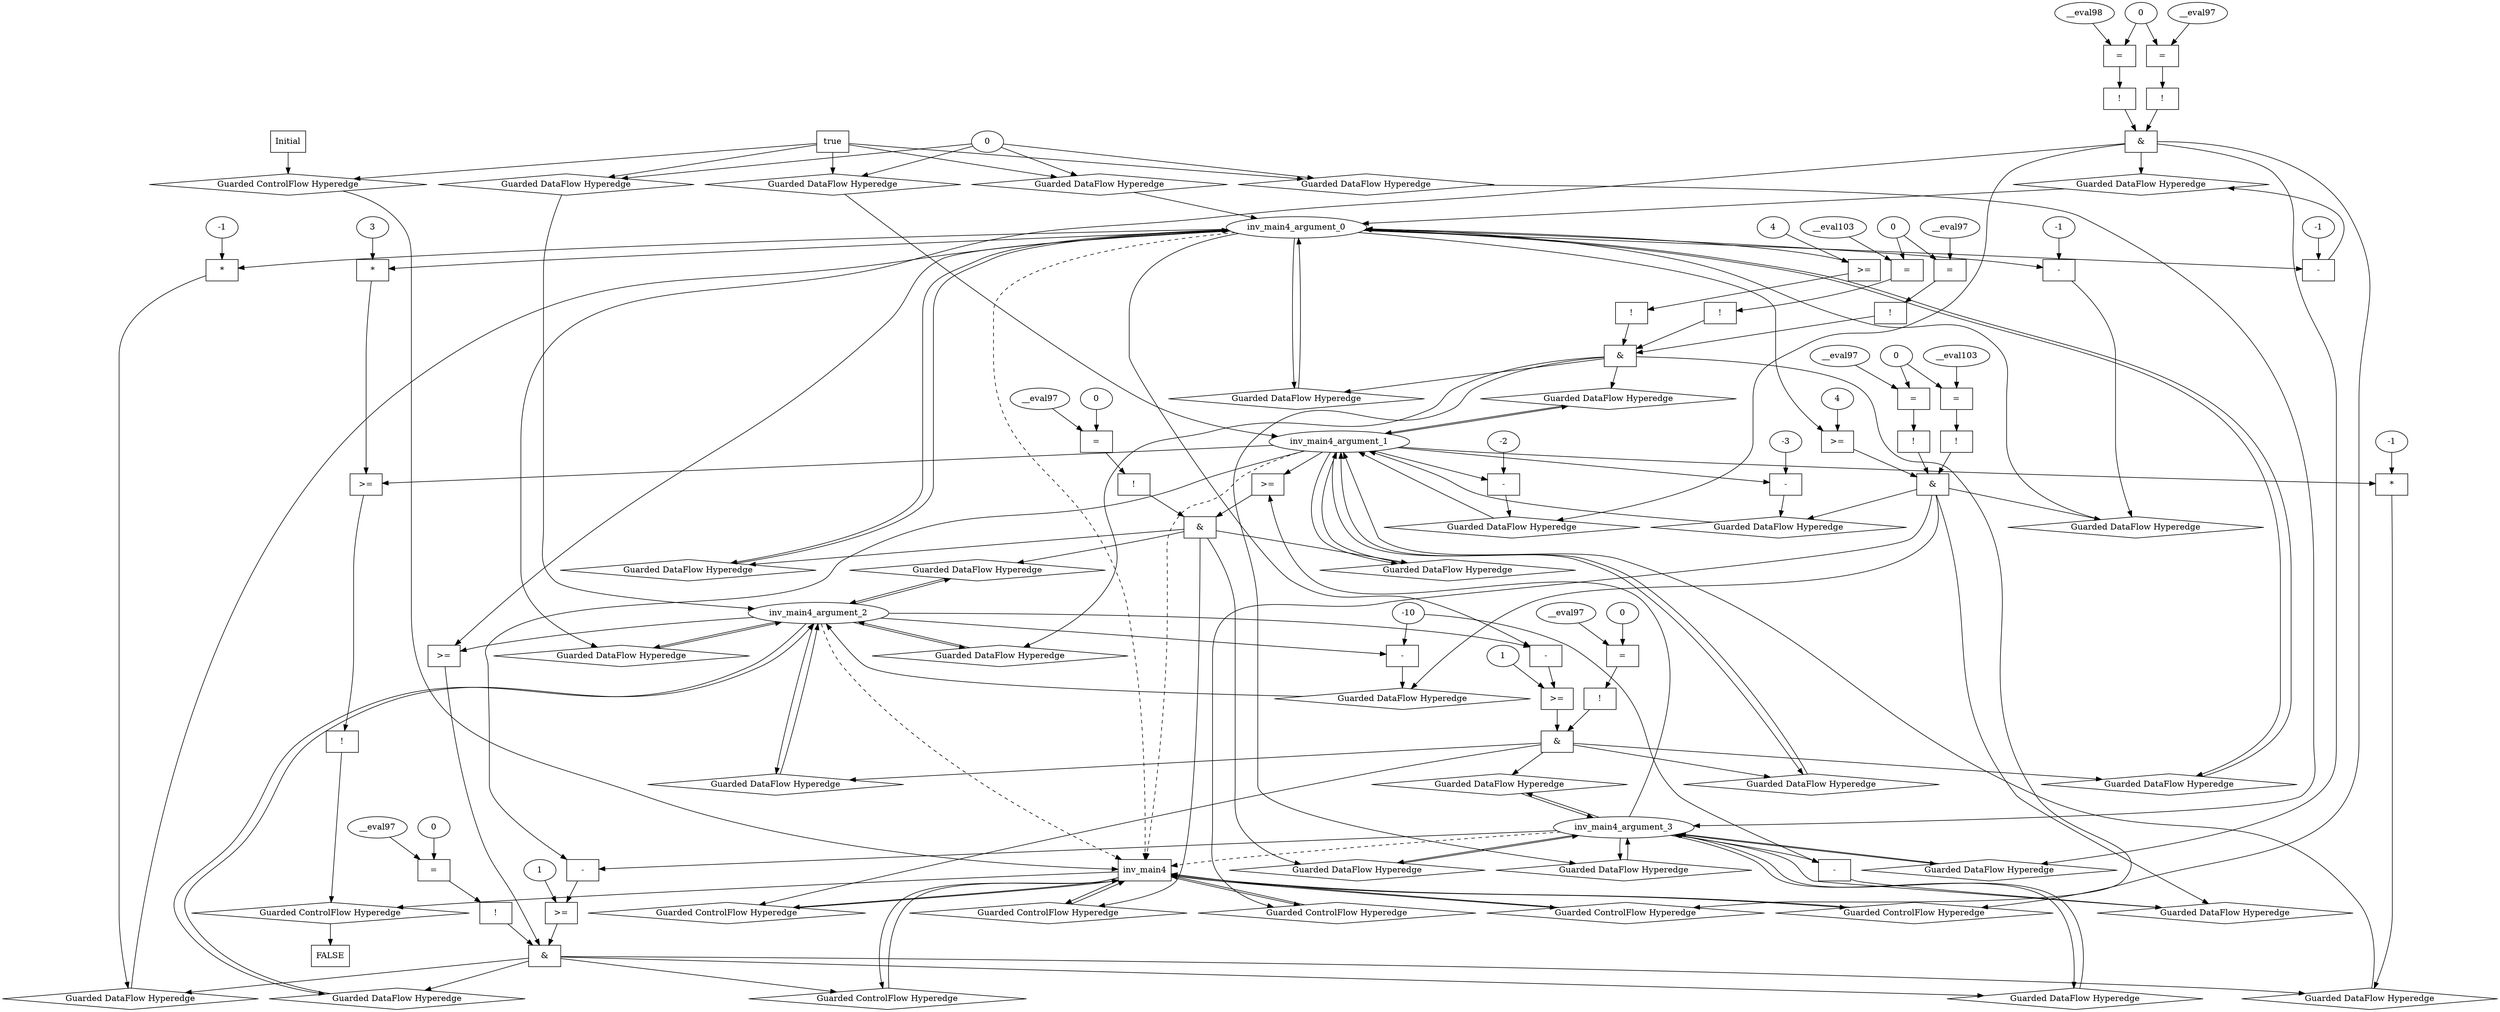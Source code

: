 digraph dag {
inv_main4 [label="inv_main4" shape="rect"];
FALSE [label="FALSE" shape="rect"];
Initial [label="Initial" shape="rect"];
ControlFowHyperEdge_0 [label="Guarded ControlFlow Hyperedge" shape="diamond"];
Initial -> ControlFowHyperEdge_0[label=""]
ControlFowHyperEdge_0 -> inv_main4[label=""]
ControlFowHyperEdge_1 [label="Guarded ControlFlow Hyperedge" shape="diamond"];
inv_main4 -> ControlFowHyperEdge_1[label=""]
ControlFowHyperEdge_1 -> inv_main4[label=""]
ControlFowHyperEdge_2 [label="Guarded ControlFlow Hyperedge" shape="diamond"];
inv_main4 -> ControlFowHyperEdge_2[label=""]
ControlFowHyperEdge_2 -> inv_main4[label=""]
ControlFowHyperEdge_3 [label="Guarded ControlFlow Hyperedge" shape="diamond"];
inv_main4 -> ControlFowHyperEdge_3[label=""]
ControlFowHyperEdge_3 -> inv_main4[label=""]
ControlFowHyperEdge_4 [label="Guarded ControlFlow Hyperedge" shape="diamond"];
inv_main4 -> ControlFowHyperEdge_4[label=""]
ControlFowHyperEdge_4 -> inv_main4[label=""]
ControlFowHyperEdge_5 [label="Guarded ControlFlow Hyperedge" shape="diamond"];
inv_main4 -> ControlFowHyperEdge_5[label=""]
ControlFowHyperEdge_5 -> inv_main4[label=""]
ControlFowHyperEdge_6 [label="Guarded ControlFlow Hyperedge" shape="diamond"];
inv_main4 -> ControlFowHyperEdge_6[label=""]
ControlFowHyperEdge_6 -> inv_main4[label=""]
ControlFowHyperEdge_7 [label="Guarded ControlFlow Hyperedge" shape="diamond"];
inv_main4 -> ControlFowHyperEdge_7[label=""]
ControlFowHyperEdge_7 -> FALSE[label=""]
inv_main4_argument_0 [label="inv_main4_argument_0" shape="oval"];
inv_main4_argument_0 -> inv_main4[label="" style="dashed"]
inv_main4_argument_1 [label="inv_main4_argument_1" shape="oval"];
inv_main4_argument_1 -> inv_main4[label="" style="dashed"]
inv_main4_argument_2 [label="inv_main4_argument_2" shape="oval"];
inv_main4_argument_2 -> inv_main4[label="" style="dashed"]
inv_main4_argument_3 [label="inv_main4_argument_3" shape="oval"];
inv_main4_argument_3 -> inv_main4[label="" style="dashed"]

true_0 [label="true" shape="rect"];
true_0->ControlFowHyperEdge_0 [label=""];
xxxinv_main4___Initial_0xxxdataFlow_0_node_0 [label="0"];

xxxinv_main4___Initial_0xxxdataFlow_0_node_0->DataFowHyperEdge_0_inv_main4_argument_0 [label=""];

xxxinv_main4___Initial_0xxxdataFlow_0_node_0->DataFowHyperEdge_0_inv_main4_argument_1 [label=""];

xxxinv_main4___Initial_0xxxdataFlow_0_node_0->DataFowHyperEdge_0_inv_main4_argument_2 [label=""];

xxxinv_main4___Initial_0xxxdataFlow_0_node_0->DataFowHyperEdge_0_inv_main4_argument_3 [label=""];
xxxinv_main4___inv_main4_1xxx_and [label="&" shape="rect"];
xxxinv_main4___inv_main4_1xxxguard_0_node_0 [label="!" shape="rect"];
xxxinv_main4___inv_main4_1xxxguard_0_node_1 [label="=" shape="rect"];
xxxinv_main4___inv_main4_1xxxguard_0_node_2 [label="__eval98"];
xxxinv_main4___inv_main4_1xxxguard_0_node_3 [label="0"];
xxxinv_main4___inv_main4_1xxxguard_0_node_1->xxxinv_main4___inv_main4_1xxxguard_0_node_0
xxxinv_main4___inv_main4_1xxxguard_0_node_2->xxxinv_main4___inv_main4_1xxxguard_0_node_1
xxxinv_main4___inv_main4_1xxxguard_0_node_3->xxxinv_main4___inv_main4_1xxxguard_0_node_1

xxxinv_main4___inv_main4_1xxxguard_0_node_0->xxxinv_main4___inv_main4_1xxx_and [label=""];
xxxinv_main4___inv_main4_1xxxguard1_node_0 [label="!" shape="rect"];
xxxinv_main4___inv_main4_1xxxguard1_node_1 [label="=" shape="rect"];
xxxinv_main4___inv_main4_1xxxguard1_node_2 [label="__eval97"];
xxxinv_main4___inv_main4_1xxxguard1_node_1->xxxinv_main4___inv_main4_1xxxguard1_node_0
xxxinv_main4___inv_main4_1xxxguard1_node_2->xxxinv_main4___inv_main4_1xxxguard1_node_1
xxxinv_main4___inv_main4_1xxxguard_0_node_3->xxxinv_main4___inv_main4_1xxxguard1_node_1

xxxinv_main4___inv_main4_1xxxguard1_node_0->xxxinv_main4___inv_main4_1xxx_and [label=""];
xxxinv_main4___inv_main4_1xxx_and->ControlFowHyperEdge_1 [label=""];
xxxinv_main4___inv_main4_1xxxdataFlow_0_node_0 [label="-" shape="rect"];
xxxinv_main4___inv_main4_1xxxdataFlow_0_node_2 [label="-1"];
inv_main4_argument_0->xxxinv_main4___inv_main4_1xxxdataFlow_0_node_0
xxxinv_main4___inv_main4_1xxxdataFlow_0_node_2->xxxinv_main4___inv_main4_1xxxdataFlow_0_node_0

xxxinv_main4___inv_main4_1xxxdataFlow_0_node_0->DataFowHyperEdge_1_inv_main4_argument_0 [label=""];
xxxinv_main4___inv_main4_1xxxdataFlow1_node_0 [label="-" shape="rect"];
xxxinv_main4___inv_main4_1xxxdataFlow1_node_2 [label="-2"];
inv_main4_argument_1->xxxinv_main4___inv_main4_1xxxdataFlow1_node_0
xxxinv_main4___inv_main4_1xxxdataFlow1_node_2->xxxinv_main4___inv_main4_1xxxdataFlow1_node_0

xxxinv_main4___inv_main4_1xxxdataFlow1_node_0->DataFowHyperEdge_1_inv_main4_argument_1 [label=""];
xxxinv_main4___inv_main4_2xxx_and [label="&" shape="rect"];
xxxinv_main4___inv_main4_2xxxguard_0_node_0 [label="!" shape="rect"];
xxxinv_main4___inv_main4_2xxxguard_0_node_1 [label=">=" shape="rect"];
xxxinv_main4___inv_main4_2xxxguard_0_node_3 [label="4"];
xxxinv_main4___inv_main4_2xxxguard_0_node_1->xxxinv_main4___inv_main4_2xxxguard_0_node_0
inv_main4_argument_0->xxxinv_main4___inv_main4_2xxxguard_0_node_1
xxxinv_main4___inv_main4_2xxxguard_0_node_3->xxxinv_main4___inv_main4_2xxxguard_0_node_1

xxxinv_main4___inv_main4_2xxxguard_0_node_0->xxxinv_main4___inv_main4_2xxx_and [label=""];
xxxinv_main4___inv_main4_2xxxguard1_node_0 [label="!" shape="rect"];
xxxinv_main4___inv_main4_2xxxguard1_node_1 [label="=" shape="rect"];
xxxinv_main4___inv_main4_2xxxguard1_node_2 [label="__eval103"];
xxxinv_main4___inv_main4_2xxxguard1_node_3 [label="0"];
xxxinv_main4___inv_main4_2xxxguard1_node_1->xxxinv_main4___inv_main4_2xxxguard1_node_0
xxxinv_main4___inv_main4_2xxxguard1_node_2->xxxinv_main4___inv_main4_2xxxguard1_node_1
xxxinv_main4___inv_main4_2xxxguard1_node_3->xxxinv_main4___inv_main4_2xxxguard1_node_1

xxxinv_main4___inv_main4_2xxxguard1_node_0->xxxinv_main4___inv_main4_2xxx_and [label=""];
xxxinv_main4___inv_main4_2xxxguard2_node_0 [label="!" shape="rect"];
xxxinv_main4___inv_main4_2xxxguard2_node_1 [label="=" shape="rect"];
xxxinv_main4___inv_main4_2xxxguard2_node_2 [label="__eval97"];
xxxinv_main4___inv_main4_2xxxguard2_node_1->xxxinv_main4___inv_main4_2xxxguard2_node_0
xxxinv_main4___inv_main4_2xxxguard2_node_2->xxxinv_main4___inv_main4_2xxxguard2_node_1
xxxinv_main4___inv_main4_2xxxguard1_node_3->xxxinv_main4___inv_main4_2xxxguard2_node_1

xxxinv_main4___inv_main4_2xxxguard2_node_0->xxxinv_main4___inv_main4_2xxx_and [label=""];
xxxinv_main4___inv_main4_2xxx_and->ControlFowHyperEdge_2 [label=""];
xxxinv_main4___inv_main4_3xxx_and [label="&" shape="rect"];
xxxinv_main4___inv_main4_3xxxguard_0_node_0 [label=">=" shape="rect"];
xxxinv_main4___inv_main4_3xxxguard_0_node_2 [label="4"];
inv_main4_argument_0->xxxinv_main4___inv_main4_3xxxguard_0_node_0
xxxinv_main4___inv_main4_3xxxguard_0_node_2->xxxinv_main4___inv_main4_3xxxguard_0_node_0

xxxinv_main4___inv_main4_3xxxguard_0_node_0->xxxinv_main4___inv_main4_3xxx_and [label=""];
xxxinv_main4___inv_main4_3xxxguard1_node_0 [label="!" shape="rect"];
xxxinv_main4___inv_main4_3xxxguard1_node_1 [label="=" shape="rect"];
xxxinv_main4___inv_main4_3xxxguard1_node_2 [label="__eval103"];
xxxinv_main4___inv_main4_3xxxguard1_node_3 [label="0"];
xxxinv_main4___inv_main4_3xxxguard1_node_1->xxxinv_main4___inv_main4_3xxxguard1_node_0
xxxinv_main4___inv_main4_3xxxguard1_node_2->xxxinv_main4___inv_main4_3xxxguard1_node_1
xxxinv_main4___inv_main4_3xxxguard1_node_3->xxxinv_main4___inv_main4_3xxxguard1_node_1

xxxinv_main4___inv_main4_3xxxguard1_node_0->xxxinv_main4___inv_main4_3xxx_and [label=""];
xxxinv_main4___inv_main4_3xxxguard2_node_0 [label="!" shape="rect"];
xxxinv_main4___inv_main4_3xxxguard2_node_1 [label="=" shape="rect"];
xxxinv_main4___inv_main4_3xxxguard2_node_2 [label="__eval97"];
xxxinv_main4___inv_main4_3xxxguard2_node_1->xxxinv_main4___inv_main4_3xxxguard2_node_0
xxxinv_main4___inv_main4_3xxxguard2_node_2->xxxinv_main4___inv_main4_3xxxguard2_node_1
xxxinv_main4___inv_main4_3xxxguard1_node_3->xxxinv_main4___inv_main4_3xxxguard2_node_1

xxxinv_main4___inv_main4_3xxxguard2_node_0->xxxinv_main4___inv_main4_3xxx_and [label=""];
xxxinv_main4___inv_main4_3xxx_and->ControlFowHyperEdge_3 [label=""];
xxxinv_main4___inv_main4_3xxxdataFlow_0_node_0 [label="-" shape="rect"];
xxxinv_main4___inv_main4_3xxxdataFlow_0_node_2 [label="-1"];
inv_main4_argument_0->xxxinv_main4___inv_main4_3xxxdataFlow_0_node_0
xxxinv_main4___inv_main4_3xxxdataFlow_0_node_2->xxxinv_main4___inv_main4_3xxxdataFlow_0_node_0

xxxinv_main4___inv_main4_3xxxdataFlow_0_node_0->DataFowHyperEdge_3_inv_main4_argument_0 [label=""];
xxxinv_main4___inv_main4_3xxxdataFlow1_node_0 [label="-" shape="rect"];
xxxinv_main4___inv_main4_3xxxdataFlow1_node_2 [label="-3"];
inv_main4_argument_1->xxxinv_main4___inv_main4_3xxxdataFlow1_node_0
xxxinv_main4___inv_main4_3xxxdataFlow1_node_2->xxxinv_main4___inv_main4_3xxxdataFlow1_node_0

xxxinv_main4___inv_main4_3xxxdataFlow1_node_0->DataFowHyperEdge_3_inv_main4_argument_1 [label=""];
xxxinv_main4___inv_main4_3xxxdataFlow2_node_0 [label="-" shape="rect"];
xxxinv_main4___inv_main4_3xxxdataFlow2_node_2 [label="-10"];
inv_main4_argument_2->xxxinv_main4___inv_main4_3xxxdataFlow2_node_0
xxxinv_main4___inv_main4_3xxxdataFlow2_node_2->xxxinv_main4___inv_main4_3xxxdataFlow2_node_0

xxxinv_main4___inv_main4_3xxxdataFlow2_node_0->DataFowHyperEdge_3_inv_main4_argument_2 [label=""];
xxxinv_main4___inv_main4_3xxxdataFlow3_node_0 [label="-" shape="rect"];
inv_main4_argument_3->xxxinv_main4___inv_main4_3xxxdataFlow3_node_0
xxxinv_main4___inv_main4_3xxxdataFlow2_node_2->xxxinv_main4___inv_main4_3xxxdataFlow3_node_0

xxxinv_main4___inv_main4_3xxxdataFlow3_node_0->DataFowHyperEdge_3_inv_main4_argument_3 [label=""];
xxxinv_main4___inv_main4_4xxx_and [label="&" shape="rect"];
xxxinv_main4___inv_main4_4xxxguard_0_node_0 [label="!" shape="rect"];
xxxinv_main4___inv_main4_4xxxguard_0_node_1 [label="=" shape="rect"];
xxxinv_main4___inv_main4_4xxxguard_0_node_2 [label="__eval97"];
xxxinv_main4___inv_main4_4xxxguard_0_node_3 [label="0"];
xxxinv_main4___inv_main4_4xxxguard_0_node_1->xxxinv_main4___inv_main4_4xxxguard_0_node_0
xxxinv_main4___inv_main4_4xxxguard_0_node_2->xxxinv_main4___inv_main4_4xxxguard_0_node_1
xxxinv_main4___inv_main4_4xxxguard_0_node_3->xxxinv_main4___inv_main4_4xxxguard_0_node_1

xxxinv_main4___inv_main4_4xxxguard_0_node_0->xxxinv_main4___inv_main4_4xxx_and [label=""];
xxxinv_main4___inv_main4_4xxxguard1_node_0 [label=">=" shape="rect"];
inv_main4_argument_1->xxxinv_main4___inv_main4_4xxxguard1_node_0
inv_main4_argument_3->xxxinv_main4___inv_main4_4xxxguard1_node_0

xxxinv_main4___inv_main4_4xxxguard1_node_0->xxxinv_main4___inv_main4_4xxx_and [label=""];
xxxinv_main4___inv_main4_4xxx_and->ControlFowHyperEdge_4 [label=""];
xxxinv_main4___inv_main4_5xxx_and [label="&" shape="rect"];
xxxinv_main4___inv_main4_5xxxguard_0_node_0 [label="!" shape="rect"];
xxxinv_main4___inv_main4_5xxxguard_0_node_1 [label="=" shape="rect"];
xxxinv_main4___inv_main4_5xxxguard_0_node_2 [label="__eval97"];
xxxinv_main4___inv_main4_5xxxguard_0_node_3 [label="0"];
xxxinv_main4___inv_main4_5xxxguard_0_node_1->xxxinv_main4___inv_main4_5xxxguard_0_node_0
xxxinv_main4___inv_main4_5xxxguard_0_node_2->xxxinv_main4___inv_main4_5xxxguard_0_node_1
xxxinv_main4___inv_main4_5xxxguard_0_node_3->xxxinv_main4___inv_main4_5xxxguard_0_node_1

xxxinv_main4___inv_main4_5xxxguard_0_node_0->xxxinv_main4___inv_main4_5xxx_and [label=""];
xxxinv_main4___inv_main4_5xxxguard1_node_0 [label=">=" shape="rect"];
xxxinv_main4___inv_main4_5xxxguard1_node_1 [label="-" shape="rect"];
xxxinv_main4___inv_main4_5xxxguard1_node_4 [label="1"];
xxxinv_main4___inv_main4_5xxxguard1_node_1->xxxinv_main4___inv_main4_5xxxguard1_node_0
xxxinv_main4___inv_main4_5xxxguard1_node_4->xxxinv_main4___inv_main4_5xxxguard1_node_0
inv_main4_argument_2->xxxinv_main4___inv_main4_5xxxguard1_node_1
inv_main4_argument_0->xxxinv_main4___inv_main4_5xxxguard1_node_1

xxxinv_main4___inv_main4_5xxxguard1_node_0->xxxinv_main4___inv_main4_5xxx_and [label=""];
xxxinv_main4___inv_main4_5xxx_and->ControlFowHyperEdge_5 [label=""];
xxxinv_main4___inv_main4_6xxx_and [label="&" shape="rect"];
xxxinv_main4___inv_main4_6xxxguard_0_node_0 [label=">=" shape="rect"];
inv_main4_argument_0->xxxinv_main4___inv_main4_6xxxguard_0_node_0
inv_main4_argument_2->xxxinv_main4___inv_main4_6xxxguard_0_node_0

xxxinv_main4___inv_main4_6xxxguard_0_node_0->xxxinv_main4___inv_main4_6xxx_and [label=""];
xxxinv_main4___inv_main4_6xxxguard1_node_0 [label=">=" shape="rect"];
xxxinv_main4___inv_main4_6xxxguard1_node_1 [label="-" shape="rect"];
xxxinv_main4___inv_main4_6xxxguard1_node_4 [label="1"];
xxxinv_main4___inv_main4_6xxxguard1_node_1->xxxinv_main4___inv_main4_6xxxguard1_node_0
xxxinv_main4___inv_main4_6xxxguard1_node_4->xxxinv_main4___inv_main4_6xxxguard1_node_0
inv_main4_argument_3->xxxinv_main4___inv_main4_6xxxguard1_node_1
inv_main4_argument_1->xxxinv_main4___inv_main4_6xxxguard1_node_1

xxxinv_main4___inv_main4_6xxxguard1_node_0->xxxinv_main4___inv_main4_6xxx_and [label=""];
xxxinv_main4___inv_main4_6xxxguard2_node_0 [label="!" shape="rect"];
xxxinv_main4___inv_main4_6xxxguard2_node_1 [label="=" shape="rect"];
xxxinv_main4___inv_main4_6xxxguard2_node_2 [label="__eval97"];
xxxinv_main4___inv_main4_6xxxguard2_node_3 [label="0"];
xxxinv_main4___inv_main4_6xxxguard2_node_1->xxxinv_main4___inv_main4_6xxxguard2_node_0
xxxinv_main4___inv_main4_6xxxguard2_node_2->xxxinv_main4___inv_main4_6xxxguard2_node_1
xxxinv_main4___inv_main4_6xxxguard2_node_3->xxxinv_main4___inv_main4_6xxxguard2_node_1

xxxinv_main4___inv_main4_6xxxguard2_node_0->xxxinv_main4___inv_main4_6xxx_and [label=""];
xxxinv_main4___inv_main4_6xxx_and->ControlFowHyperEdge_6 [label=""];
xxxinv_main4___inv_main4_6xxxdataFlow_0_node_0 [label="*" shape="rect"];
xxxinv_main4___inv_main4_6xxxdataFlow_0_node_1 [label="-1"];
xxxinv_main4___inv_main4_6xxxdataFlow_0_node_1->xxxinv_main4___inv_main4_6xxxdataFlow_0_node_0
inv_main4_argument_0->xxxinv_main4___inv_main4_6xxxdataFlow_0_node_0

xxxinv_main4___inv_main4_6xxxdataFlow_0_node_0->DataFowHyperEdge_6_inv_main4_argument_0 [label=""];
xxxinv_main4___inv_main4_6xxxdataFlow1_node_0 [label="*" shape="rect"];
xxxinv_main4___inv_main4_6xxxdataFlow1_node_1 [label="-1"];
xxxinv_main4___inv_main4_6xxxdataFlow1_node_1->xxxinv_main4___inv_main4_6xxxdataFlow1_node_0
inv_main4_argument_1->xxxinv_main4___inv_main4_6xxxdataFlow1_node_0

xxxinv_main4___inv_main4_6xxxdataFlow1_node_0->DataFowHyperEdge_6_inv_main4_argument_1 [label=""];
xxxFALSE___inv_main4_7xxxguard_0_node_0 [label="!" shape="rect"];
xxxFALSE___inv_main4_7xxxguard_0_node_1 [label=">=" shape="rect"];
xxxFALSE___inv_main4_7xxxguard_0_node_2 [label="*" shape="rect"];
xxxFALSE___inv_main4_7xxxguard_0_node_3 [label="3"];
xxxFALSE___inv_main4_7xxxguard_0_node_1->xxxFALSE___inv_main4_7xxxguard_0_node_0
xxxFALSE___inv_main4_7xxxguard_0_node_2->xxxFALSE___inv_main4_7xxxguard_0_node_1
inv_main4_argument_1->xxxFALSE___inv_main4_7xxxguard_0_node_1
xxxFALSE___inv_main4_7xxxguard_0_node_3->xxxFALSE___inv_main4_7xxxguard_0_node_2
inv_main4_argument_0->xxxFALSE___inv_main4_7xxxguard_0_node_2

xxxFALSE___inv_main4_7xxxguard_0_node_0->ControlFowHyperEdge_7 [label=""];
DataFowHyperEdge_0_inv_main4_argument_0 [label="Guarded DataFlow Hyperedge" shape="diamond"];
DataFowHyperEdge_0_inv_main4_argument_0 -> inv_main4_argument_0[label=""]
true_0->DataFowHyperEdge_0_inv_main4_argument_0 [label=""];
DataFowHyperEdge_0_inv_main4_argument_1 [label="Guarded DataFlow Hyperedge" shape="diamond"];
DataFowHyperEdge_0_inv_main4_argument_1 -> inv_main4_argument_1[label=""]
true_0->DataFowHyperEdge_0_inv_main4_argument_1 [label=""];
DataFowHyperEdge_0_inv_main4_argument_2 [label="Guarded DataFlow Hyperedge" shape="diamond"];
DataFowHyperEdge_0_inv_main4_argument_2 -> inv_main4_argument_2[label=""]
true_0->DataFowHyperEdge_0_inv_main4_argument_2 [label=""];
DataFowHyperEdge_0_inv_main4_argument_3 [label="Guarded DataFlow Hyperedge" shape="diamond"];
DataFowHyperEdge_0_inv_main4_argument_3 -> inv_main4_argument_3[label=""]
true_0->DataFowHyperEdge_0_inv_main4_argument_3 [label=""];
DataFowHyperEdge_1_inv_main4_argument_0 [label="Guarded DataFlow Hyperedge" shape="diamond"];
DataFowHyperEdge_1_inv_main4_argument_0 -> inv_main4_argument_0[label=""]
xxxinv_main4___inv_main4_1xxx_and -> DataFowHyperEdge_1_inv_main4_argument_0[label=""]
DataFowHyperEdge_1_inv_main4_argument_1 [label="Guarded DataFlow Hyperedge" shape="diamond"];
DataFowHyperEdge_1_inv_main4_argument_1 -> inv_main4_argument_1[label=""]
xxxinv_main4___inv_main4_1xxx_and -> DataFowHyperEdge_1_inv_main4_argument_1[label=""]
DataFowHyperEdge_1_inv_main4_argument_2 [label="Guarded DataFlow Hyperedge" shape="diamond"];
DataFowHyperEdge_1_inv_main4_argument_2 -> inv_main4_argument_2[label=""]
xxxinv_main4___inv_main4_1xxx_and -> DataFowHyperEdge_1_inv_main4_argument_2[label=""]
DataFowHyperEdge_1_inv_main4_argument_3 [label="Guarded DataFlow Hyperedge" shape="diamond"];
DataFowHyperEdge_1_inv_main4_argument_3 -> inv_main4_argument_3[label=""]
xxxinv_main4___inv_main4_1xxx_and -> DataFowHyperEdge_1_inv_main4_argument_3[label=""]
DataFowHyperEdge_2_inv_main4_argument_0 [label="Guarded DataFlow Hyperedge" shape="diamond"];
DataFowHyperEdge_2_inv_main4_argument_0 -> inv_main4_argument_0[label=""]
xxxinv_main4___inv_main4_2xxx_and -> DataFowHyperEdge_2_inv_main4_argument_0[label=""]
DataFowHyperEdge_2_inv_main4_argument_1 [label="Guarded DataFlow Hyperedge" shape="diamond"];
DataFowHyperEdge_2_inv_main4_argument_1 -> inv_main4_argument_1[label=""]
xxxinv_main4___inv_main4_2xxx_and -> DataFowHyperEdge_2_inv_main4_argument_1[label=""]
DataFowHyperEdge_2_inv_main4_argument_2 [label="Guarded DataFlow Hyperedge" shape="diamond"];
DataFowHyperEdge_2_inv_main4_argument_2 -> inv_main4_argument_2[label=""]
xxxinv_main4___inv_main4_2xxx_and -> DataFowHyperEdge_2_inv_main4_argument_2[label=""]
DataFowHyperEdge_2_inv_main4_argument_3 [label="Guarded DataFlow Hyperedge" shape="diamond"];
DataFowHyperEdge_2_inv_main4_argument_3 -> inv_main4_argument_3[label=""]
xxxinv_main4___inv_main4_2xxx_and -> DataFowHyperEdge_2_inv_main4_argument_3[label=""]
DataFowHyperEdge_3_inv_main4_argument_0 [label="Guarded DataFlow Hyperedge" shape="diamond"];
DataFowHyperEdge_3_inv_main4_argument_0 -> inv_main4_argument_0[label=""]
xxxinv_main4___inv_main4_3xxx_and -> DataFowHyperEdge_3_inv_main4_argument_0[label=""]
DataFowHyperEdge_3_inv_main4_argument_1 [label="Guarded DataFlow Hyperedge" shape="diamond"];
DataFowHyperEdge_3_inv_main4_argument_1 -> inv_main4_argument_1[label=""]
xxxinv_main4___inv_main4_3xxx_and -> DataFowHyperEdge_3_inv_main4_argument_1[label=""]
DataFowHyperEdge_3_inv_main4_argument_2 [label="Guarded DataFlow Hyperedge" shape="diamond"];
DataFowHyperEdge_3_inv_main4_argument_2 -> inv_main4_argument_2[label=""]
xxxinv_main4___inv_main4_3xxx_and -> DataFowHyperEdge_3_inv_main4_argument_2[label=""]
DataFowHyperEdge_3_inv_main4_argument_3 [label="Guarded DataFlow Hyperedge" shape="diamond"];
DataFowHyperEdge_3_inv_main4_argument_3 -> inv_main4_argument_3[label=""]
xxxinv_main4___inv_main4_3xxx_and -> DataFowHyperEdge_3_inv_main4_argument_3[label=""]
DataFowHyperEdge_4_inv_main4_argument_0 [label="Guarded DataFlow Hyperedge" shape="diamond"];
DataFowHyperEdge_4_inv_main4_argument_0 -> inv_main4_argument_0[label=""]
xxxinv_main4___inv_main4_4xxx_and -> DataFowHyperEdge_4_inv_main4_argument_0[label=""]
DataFowHyperEdge_4_inv_main4_argument_1 [label="Guarded DataFlow Hyperedge" shape="diamond"];
DataFowHyperEdge_4_inv_main4_argument_1 -> inv_main4_argument_1[label=""]
xxxinv_main4___inv_main4_4xxx_and -> DataFowHyperEdge_4_inv_main4_argument_1[label=""]
DataFowHyperEdge_4_inv_main4_argument_2 [label="Guarded DataFlow Hyperedge" shape="diamond"];
DataFowHyperEdge_4_inv_main4_argument_2 -> inv_main4_argument_2[label=""]
xxxinv_main4___inv_main4_4xxx_and -> DataFowHyperEdge_4_inv_main4_argument_2[label=""]
DataFowHyperEdge_4_inv_main4_argument_3 [label="Guarded DataFlow Hyperedge" shape="diamond"];
DataFowHyperEdge_4_inv_main4_argument_3 -> inv_main4_argument_3[label=""]
xxxinv_main4___inv_main4_4xxx_and -> DataFowHyperEdge_4_inv_main4_argument_3[label=""]
DataFowHyperEdge_5_inv_main4_argument_0 [label="Guarded DataFlow Hyperedge" shape="diamond"];
DataFowHyperEdge_5_inv_main4_argument_0 -> inv_main4_argument_0[label=""]
xxxinv_main4___inv_main4_5xxx_and -> DataFowHyperEdge_5_inv_main4_argument_0[label=""]
DataFowHyperEdge_5_inv_main4_argument_1 [label="Guarded DataFlow Hyperedge" shape="diamond"];
DataFowHyperEdge_5_inv_main4_argument_1 -> inv_main4_argument_1[label=""]
xxxinv_main4___inv_main4_5xxx_and -> DataFowHyperEdge_5_inv_main4_argument_1[label=""]
DataFowHyperEdge_5_inv_main4_argument_2 [label="Guarded DataFlow Hyperedge" shape="diamond"];
DataFowHyperEdge_5_inv_main4_argument_2 -> inv_main4_argument_2[label=""]
xxxinv_main4___inv_main4_5xxx_and -> DataFowHyperEdge_5_inv_main4_argument_2[label=""]
DataFowHyperEdge_5_inv_main4_argument_3 [label="Guarded DataFlow Hyperedge" shape="diamond"];
DataFowHyperEdge_5_inv_main4_argument_3 -> inv_main4_argument_3[label=""]
xxxinv_main4___inv_main4_5xxx_and -> DataFowHyperEdge_5_inv_main4_argument_3[label=""]
DataFowHyperEdge_6_inv_main4_argument_0 [label="Guarded DataFlow Hyperedge" shape="diamond"];
DataFowHyperEdge_6_inv_main4_argument_0 -> inv_main4_argument_0[label=""]
xxxinv_main4___inv_main4_6xxx_and -> DataFowHyperEdge_6_inv_main4_argument_0[label=""]
DataFowHyperEdge_6_inv_main4_argument_1 [label="Guarded DataFlow Hyperedge" shape="diamond"];
DataFowHyperEdge_6_inv_main4_argument_1 -> inv_main4_argument_1[label=""]
xxxinv_main4___inv_main4_6xxx_and -> DataFowHyperEdge_6_inv_main4_argument_1[label=""]
DataFowHyperEdge_6_inv_main4_argument_2 [label="Guarded DataFlow Hyperedge" shape="diamond"];
DataFowHyperEdge_6_inv_main4_argument_2 -> inv_main4_argument_2[label=""]
xxxinv_main4___inv_main4_6xxx_and -> DataFowHyperEdge_6_inv_main4_argument_2[label=""]
DataFowHyperEdge_6_inv_main4_argument_3 [label="Guarded DataFlow Hyperedge" shape="diamond"];
DataFowHyperEdge_6_inv_main4_argument_3 -> inv_main4_argument_3[label=""]
xxxinv_main4___inv_main4_6xxx_and -> DataFowHyperEdge_6_inv_main4_argument_3[label=""]
inv_main4_argument_2 -> DataFowHyperEdge_1_inv_main4_argument_2[label=""]
inv_main4_argument_3 -> DataFowHyperEdge_1_inv_main4_argument_3[label=""]
inv_main4_argument_0 -> DataFowHyperEdge_2_inv_main4_argument_0[label=""]
inv_main4_argument_1 -> DataFowHyperEdge_2_inv_main4_argument_1[label=""]
inv_main4_argument_2 -> DataFowHyperEdge_2_inv_main4_argument_2[label=""]
inv_main4_argument_3 -> DataFowHyperEdge_2_inv_main4_argument_3[label=""]
inv_main4_argument_0 -> DataFowHyperEdge_4_inv_main4_argument_0[label=""]
inv_main4_argument_1 -> DataFowHyperEdge_4_inv_main4_argument_1[label=""]
inv_main4_argument_2 -> DataFowHyperEdge_4_inv_main4_argument_2[label=""]
inv_main4_argument_3 -> DataFowHyperEdge_4_inv_main4_argument_3[label=""]
inv_main4_argument_0 -> DataFowHyperEdge_5_inv_main4_argument_0[label=""]
inv_main4_argument_1 -> DataFowHyperEdge_5_inv_main4_argument_1[label=""]
inv_main4_argument_2 -> DataFowHyperEdge_5_inv_main4_argument_2[label=""]
inv_main4_argument_3 -> DataFowHyperEdge_5_inv_main4_argument_3[label=""]
inv_main4_argument_2 -> DataFowHyperEdge_6_inv_main4_argument_2[label=""]
inv_main4_argument_3 -> DataFowHyperEdge_6_inv_main4_argument_3[label=""]
}

